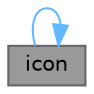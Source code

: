 digraph "icon"
{
 // LATEX_PDF_SIZE
  bgcolor="transparent";
  edge [fontname=Helvetica,fontsize=10,labelfontname=Helvetica,labelfontsize=10];
  node [fontname=Helvetica,fontsize=10,shape=box,height=0.2,width=0.4];
  rankdir="LR";
  Node1 [id="Node000001",label="icon",height=0.2,width=0.4,color="gray40", fillcolor="grey60", style="filled", fontcolor="black",tooltip="加载 Material Design 图标"];
  Node1 -> Node1 [id="edge1_Node000001_Node000001",color="steelblue1",style="solid",tooltip=" "];
}
